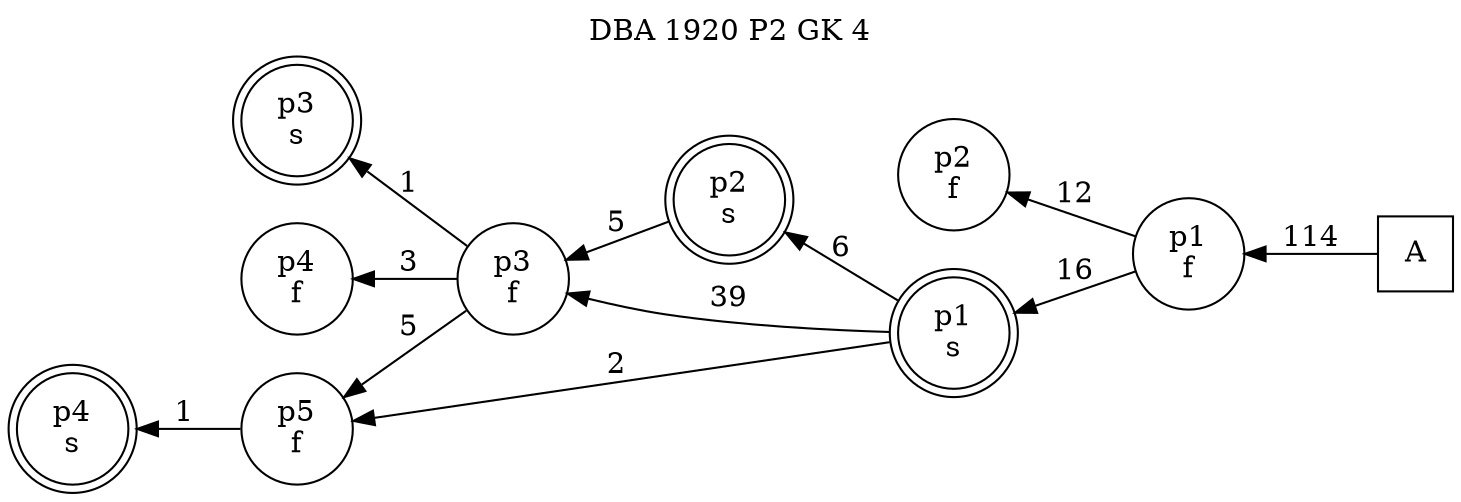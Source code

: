 digraph DBA_1920_P2_GK_4_GOOD {
labelloc="tl"
label= " DBA 1920 P2 GK 4 "
rankdir="RL";
graph [ size=" 10 , 10 !"]

"A" [shape="square" label="A"]
"p1_f" [shape="circle" label="p1
f"]
"p2_f" [shape="circle" label="p2
f"]
"p1_s" [shape="doublecircle" label="p1
s"]
"p2_s" [shape="doublecircle" label="p2
s"]
"p3_f" [shape="circle" label="p3
f"]
"p4_f" [shape="circle" label="p4
f"]
"p5_f" [shape="circle" label="p5
f"]
"p4_s" [shape="doublecircle" label="p4
s"]
"p3_s" [shape="doublecircle" label="p3
s"]
"A" -> "p1_f" [ label=114]
"p1_f" -> "p2_f" [ label=12]
"p1_f" -> "p1_s" [ label=16]
"p1_s" -> "p2_s" [ label=6]
"p1_s" -> "p3_f" [ label=39]
"p1_s" -> "p5_f" [ label=2]
"p2_s" -> "p3_f" [ label=5]
"p3_f" -> "p4_f" [ label=3]
"p3_f" -> "p5_f" [ label=5]
"p3_f" -> "p3_s" [ label=1]
"p5_f" -> "p4_s" [ label=1]
}
